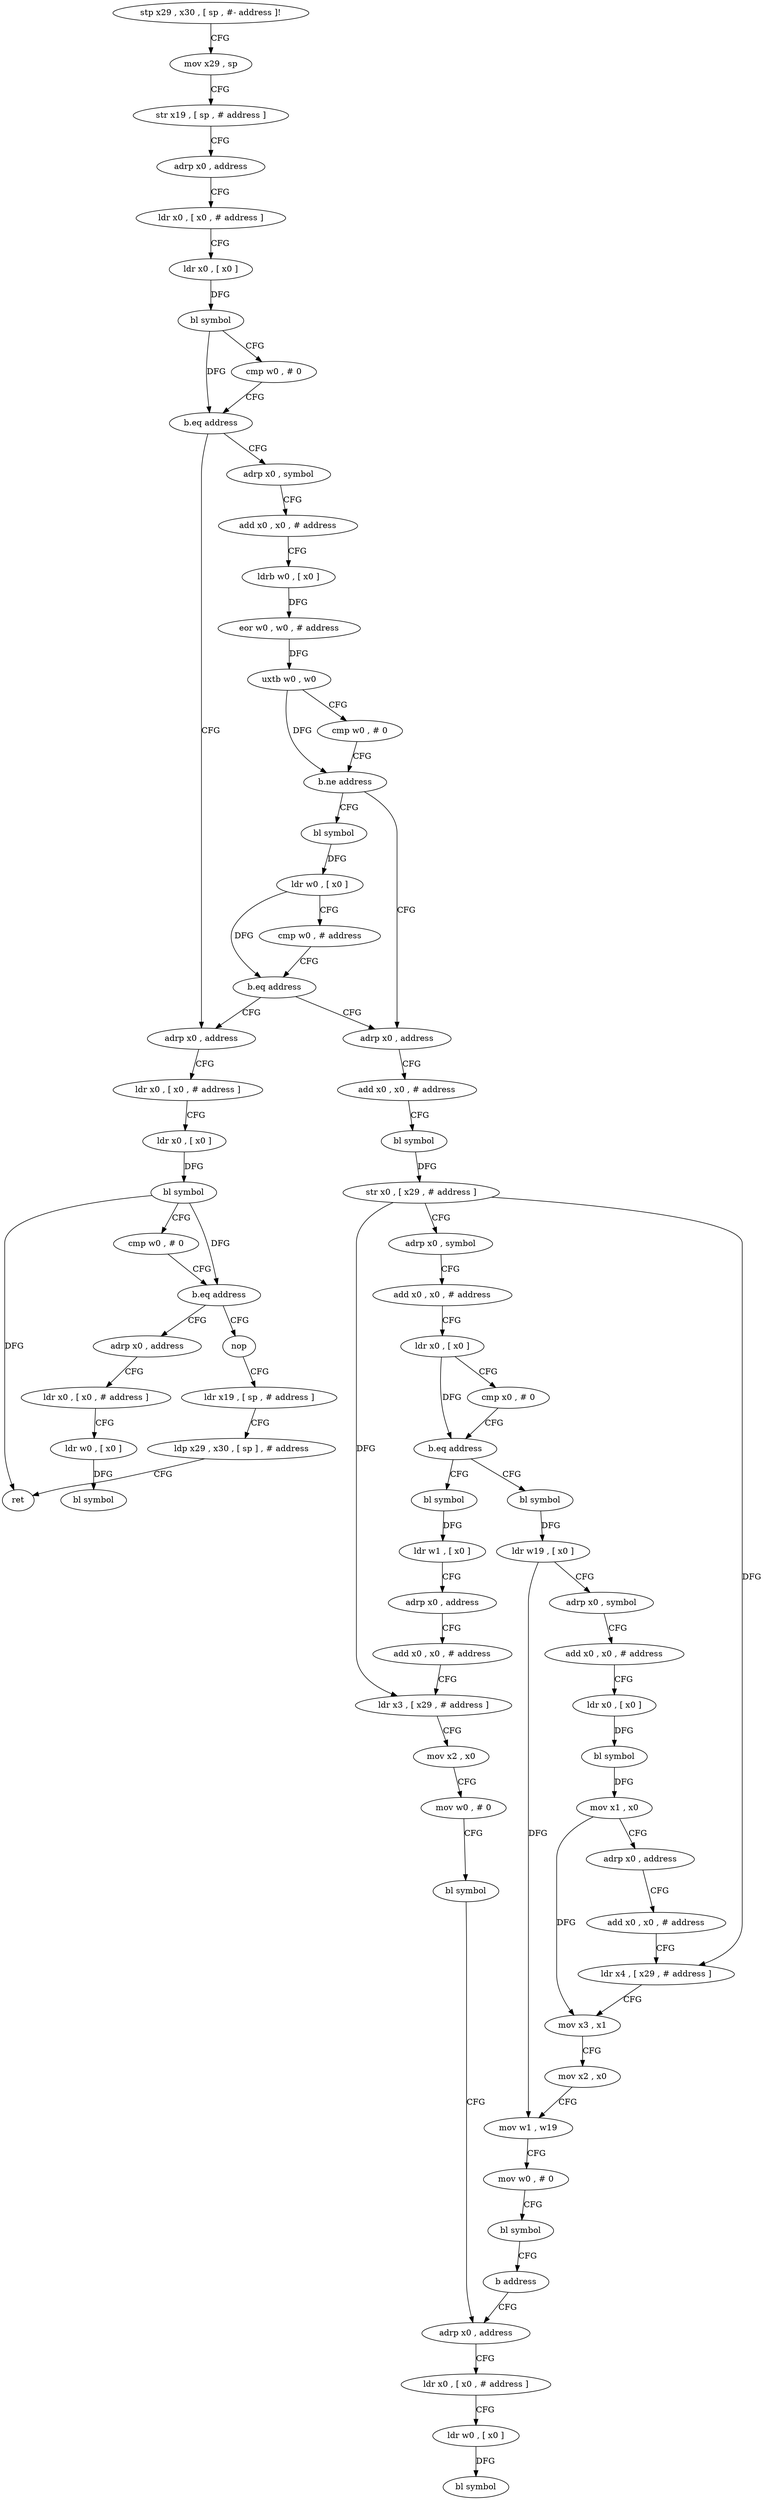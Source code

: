 digraph "func" {
"204044" [label = "stp x29 , x30 , [ sp , #- address ]!" ]
"204048" [label = "mov x29 , sp" ]
"204052" [label = "str x19 , [ sp , # address ]" ]
"204056" [label = "adrp x0 , address" ]
"204060" [label = "ldr x0 , [ x0 , # address ]" ]
"204064" [label = "ldr x0 , [ x0 ]" ]
"204068" [label = "bl symbol" ]
"204072" [label = "cmp w0 , # 0" ]
"204076" [label = "b.eq address" ]
"204272" [label = "adrp x0 , address" ]
"204080" [label = "adrp x0 , symbol" ]
"204276" [label = "ldr x0 , [ x0 , # address ]" ]
"204280" [label = "ldr x0 , [ x0 ]" ]
"204284" [label = "bl symbol" ]
"204288" [label = "cmp w0 , # 0" ]
"204292" [label = "b.eq address" ]
"204312" [label = "nop" ]
"204296" [label = "adrp x0 , address" ]
"204084" [label = "add x0 , x0 , # address" ]
"204088" [label = "ldrb w0 , [ x0 ]" ]
"204092" [label = "eor w0 , w0 , # address" ]
"204096" [label = "uxtb w0 , w0" ]
"204100" [label = "cmp w0 , # 0" ]
"204104" [label = "b.ne address" ]
"204124" [label = "adrp x0 , address" ]
"204108" [label = "bl symbol" ]
"204316" [label = "ldr x19 , [ sp , # address ]" ]
"204320" [label = "ldp x29 , x30 , [ sp ] , # address" ]
"204324" [label = "ret" ]
"204300" [label = "ldr x0 , [ x0 , # address ]" ]
"204304" [label = "ldr w0 , [ x0 ]" ]
"204308" [label = "bl symbol" ]
"204128" [label = "add x0 , x0 , # address" ]
"204132" [label = "bl symbol" ]
"204136" [label = "str x0 , [ x29 , # address ]" ]
"204140" [label = "adrp x0 , symbol" ]
"204144" [label = "add x0 , x0 , # address" ]
"204148" [label = "ldr x0 , [ x0 ]" ]
"204152" [label = "cmp x0 , # 0" ]
"204156" [label = "b.eq address" ]
"204224" [label = "bl symbol" ]
"204160" [label = "bl symbol" ]
"204112" [label = "ldr w0 , [ x0 ]" ]
"204116" [label = "cmp w0 , # address" ]
"204120" [label = "b.eq address" ]
"204228" [label = "ldr w1 , [ x0 ]" ]
"204232" [label = "adrp x0 , address" ]
"204236" [label = "add x0 , x0 , # address" ]
"204240" [label = "ldr x3 , [ x29 , # address ]" ]
"204244" [label = "mov x2 , x0" ]
"204248" [label = "mov w0 , # 0" ]
"204252" [label = "bl symbol" ]
"204256" [label = "adrp x0 , address" ]
"204164" [label = "ldr w19 , [ x0 ]" ]
"204168" [label = "adrp x0 , symbol" ]
"204172" [label = "add x0 , x0 , # address" ]
"204176" [label = "ldr x0 , [ x0 ]" ]
"204180" [label = "bl symbol" ]
"204184" [label = "mov x1 , x0" ]
"204188" [label = "adrp x0 , address" ]
"204192" [label = "add x0 , x0 , # address" ]
"204196" [label = "ldr x4 , [ x29 , # address ]" ]
"204200" [label = "mov x3 , x1" ]
"204204" [label = "mov x2 , x0" ]
"204208" [label = "mov w1 , w19" ]
"204212" [label = "mov w0 , # 0" ]
"204216" [label = "bl symbol" ]
"204220" [label = "b address" ]
"204260" [label = "ldr x0 , [ x0 , # address ]" ]
"204264" [label = "ldr w0 , [ x0 ]" ]
"204268" [label = "bl symbol" ]
"204044" -> "204048" [ label = "CFG" ]
"204048" -> "204052" [ label = "CFG" ]
"204052" -> "204056" [ label = "CFG" ]
"204056" -> "204060" [ label = "CFG" ]
"204060" -> "204064" [ label = "CFG" ]
"204064" -> "204068" [ label = "DFG" ]
"204068" -> "204072" [ label = "CFG" ]
"204068" -> "204076" [ label = "DFG" ]
"204072" -> "204076" [ label = "CFG" ]
"204076" -> "204272" [ label = "CFG" ]
"204076" -> "204080" [ label = "CFG" ]
"204272" -> "204276" [ label = "CFG" ]
"204080" -> "204084" [ label = "CFG" ]
"204276" -> "204280" [ label = "CFG" ]
"204280" -> "204284" [ label = "DFG" ]
"204284" -> "204288" [ label = "CFG" ]
"204284" -> "204292" [ label = "DFG" ]
"204284" -> "204324" [ label = "DFG" ]
"204288" -> "204292" [ label = "CFG" ]
"204292" -> "204312" [ label = "CFG" ]
"204292" -> "204296" [ label = "CFG" ]
"204312" -> "204316" [ label = "CFG" ]
"204296" -> "204300" [ label = "CFG" ]
"204084" -> "204088" [ label = "CFG" ]
"204088" -> "204092" [ label = "DFG" ]
"204092" -> "204096" [ label = "DFG" ]
"204096" -> "204100" [ label = "CFG" ]
"204096" -> "204104" [ label = "DFG" ]
"204100" -> "204104" [ label = "CFG" ]
"204104" -> "204124" [ label = "CFG" ]
"204104" -> "204108" [ label = "CFG" ]
"204124" -> "204128" [ label = "CFG" ]
"204108" -> "204112" [ label = "DFG" ]
"204316" -> "204320" [ label = "CFG" ]
"204320" -> "204324" [ label = "CFG" ]
"204300" -> "204304" [ label = "CFG" ]
"204304" -> "204308" [ label = "DFG" ]
"204128" -> "204132" [ label = "CFG" ]
"204132" -> "204136" [ label = "DFG" ]
"204136" -> "204140" [ label = "CFG" ]
"204136" -> "204240" [ label = "DFG" ]
"204136" -> "204196" [ label = "DFG" ]
"204140" -> "204144" [ label = "CFG" ]
"204144" -> "204148" [ label = "CFG" ]
"204148" -> "204152" [ label = "CFG" ]
"204148" -> "204156" [ label = "DFG" ]
"204152" -> "204156" [ label = "CFG" ]
"204156" -> "204224" [ label = "CFG" ]
"204156" -> "204160" [ label = "CFG" ]
"204224" -> "204228" [ label = "DFG" ]
"204160" -> "204164" [ label = "DFG" ]
"204112" -> "204116" [ label = "CFG" ]
"204112" -> "204120" [ label = "DFG" ]
"204116" -> "204120" [ label = "CFG" ]
"204120" -> "204272" [ label = "CFG" ]
"204120" -> "204124" [ label = "CFG" ]
"204228" -> "204232" [ label = "CFG" ]
"204232" -> "204236" [ label = "CFG" ]
"204236" -> "204240" [ label = "CFG" ]
"204240" -> "204244" [ label = "CFG" ]
"204244" -> "204248" [ label = "CFG" ]
"204248" -> "204252" [ label = "CFG" ]
"204252" -> "204256" [ label = "CFG" ]
"204256" -> "204260" [ label = "CFG" ]
"204164" -> "204168" [ label = "CFG" ]
"204164" -> "204208" [ label = "DFG" ]
"204168" -> "204172" [ label = "CFG" ]
"204172" -> "204176" [ label = "CFG" ]
"204176" -> "204180" [ label = "DFG" ]
"204180" -> "204184" [ label = "DFG" ]
"204184" -> "204188" [ label = "CFG" ]
"204184" -> "204200" [ label = "DFG" ]
"204188" -> "204192" [ label = "CFG" ]
"204192" -> "204196" [ label = "CFG" ]
"204196" -> "204200" [ label = "CFG" ]
"204200" -> "204204" [ label = "CFG" ]
"204204" -> "204208" [ label = "CFG" ]
"204208" -> "204212" [ label = "CFG" ]
"204212" -> "204216" [ label = "CFG" ]
"204216" -> "204220" [ label = "CFG" ]
"204220" -> "204256" [ label = "CFG" ]
"204260" -> "204264" [ label = "CFG" ]
"204264" -> "204268" [ label = "DFG" ]
}
